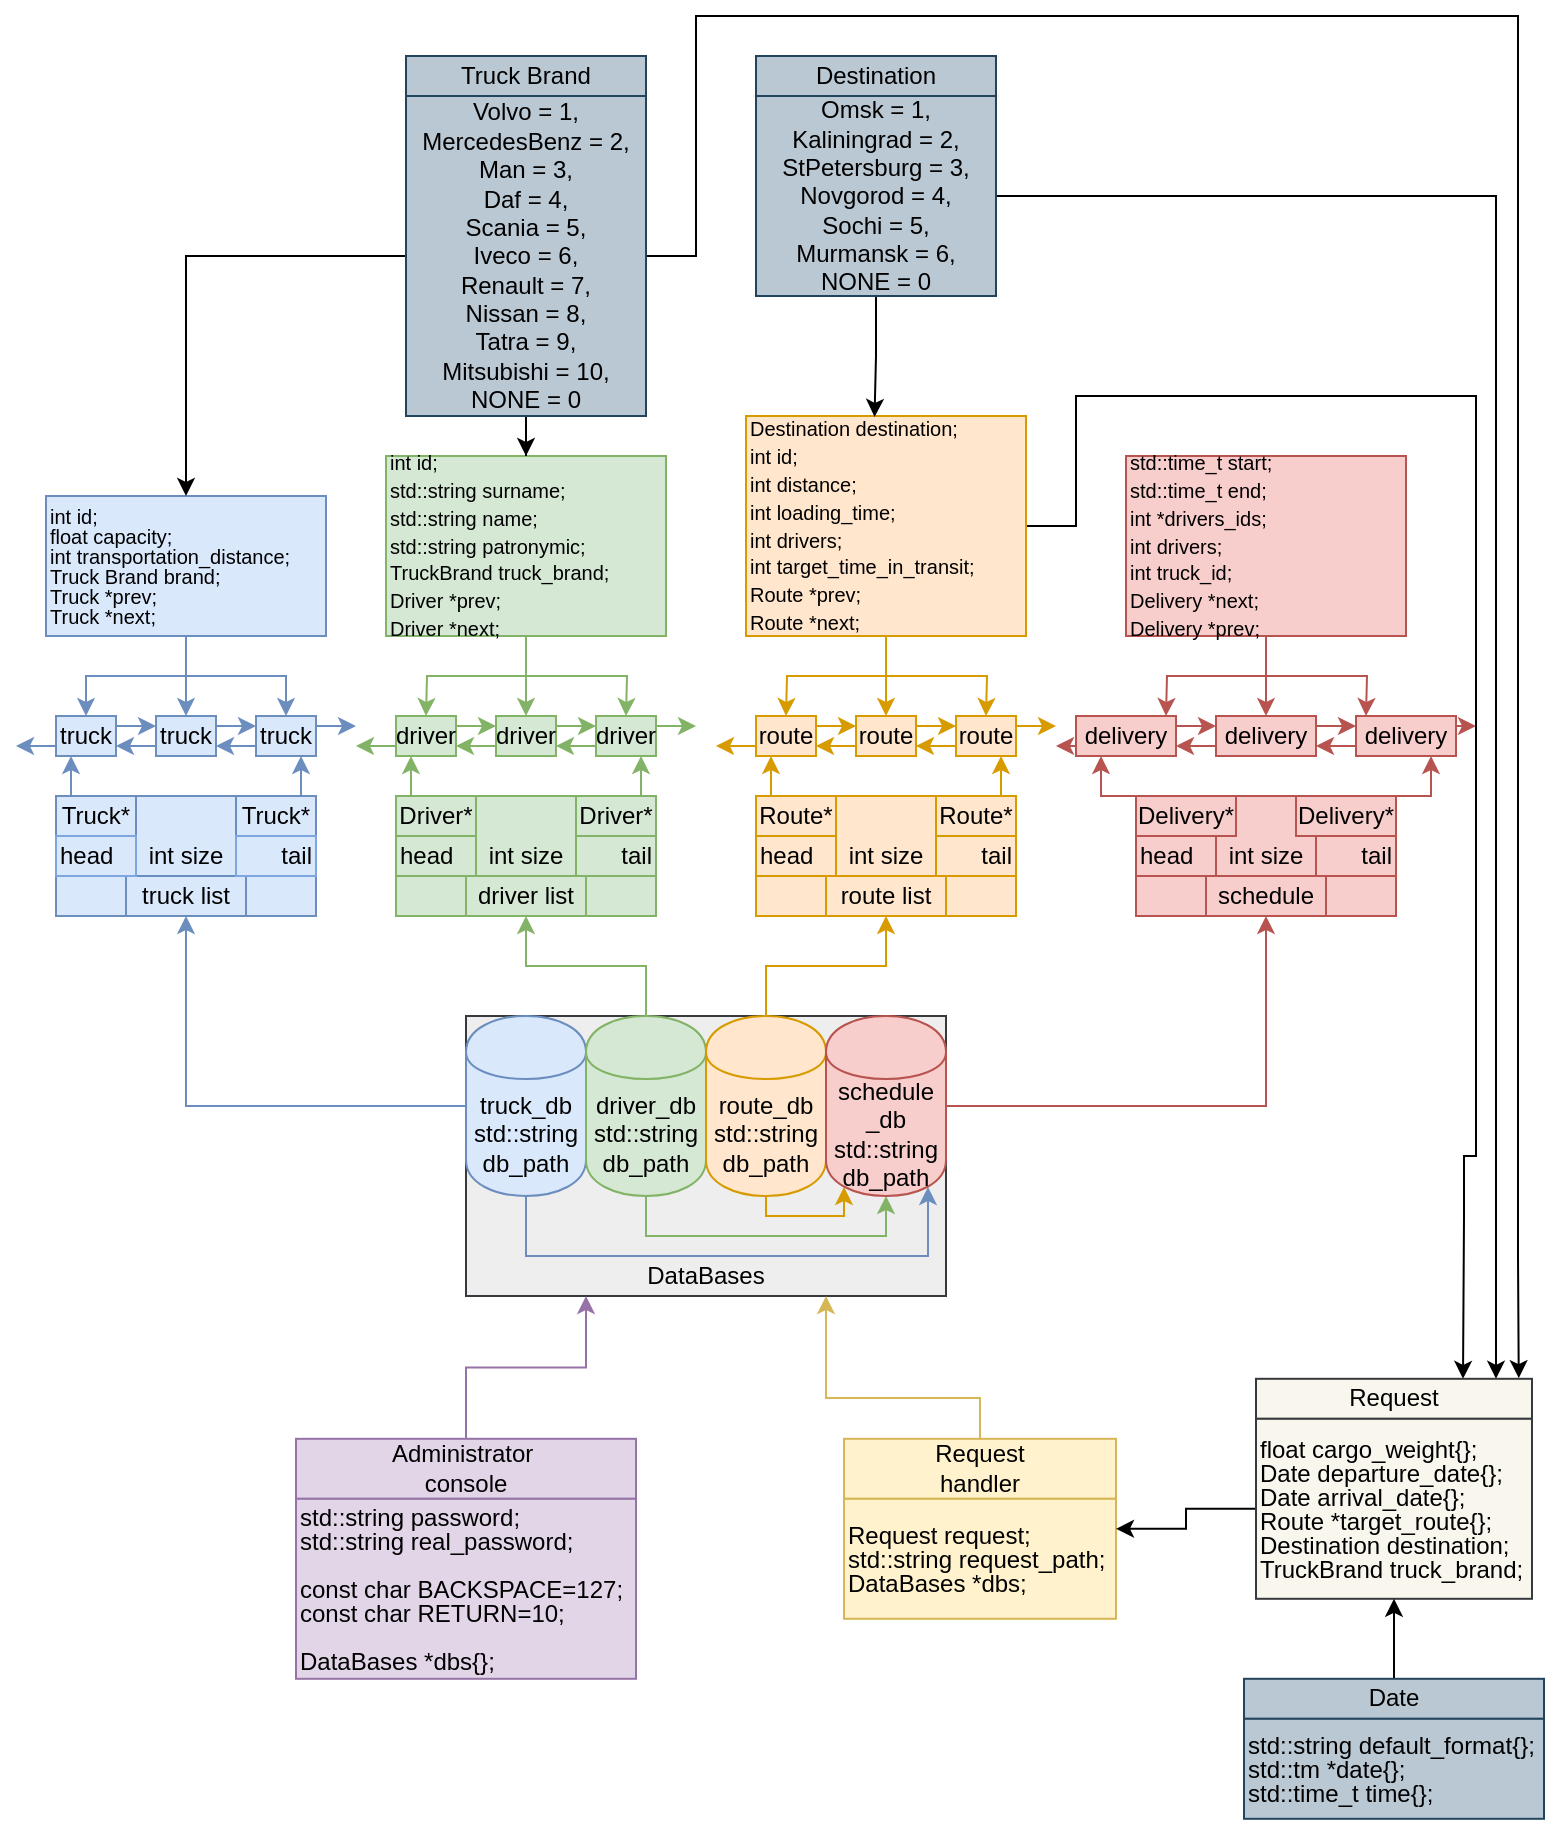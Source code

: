 <mxfile version="13.9.9" type="device" pages="5"><diagram id="n6mHohmxDM7o-OquMsYE" name="overall schema"><mxGraphModel dx="2044" dy="1875" grid="1" gridSize="10" guides="1" tooltips="1" connect="1" arrows="1" fold="1" page="1" pageScale="1" pageWidth="827" pageHeight="1169" math="0" shadow="0"><root><mxCell id="0"/><mxCell id="1" parent="0"/><mxCell id="5kp5psPWFMdRMqRrBMbs-1" value="" style="rounded=1;whiteSpace=wrap;html=1;arcSize=0;fillColor=#eeeeee;strokeColor=#36393d;" parent="1" vertex="1"><mxGeometry x="225" y="170" width="240" height="140" as="geometry"/></mxCell><mxCell id="5kp5psPWFMdRMqRrBMbs-132" style="edgeStyle=orthogonalEdgeStyle;rounded=0;orthogonalLoop=1;jettySize=auto;html=1;entryX=0.5;entryY=1;entryDx=0;entryDy=0;fillColor=#dae8fc;strokeColor=#6c8ebf;" parent="1" source="5kp5psPWFMdRMqRrBMbs-7" target="5kp5psPWFMdRMqRrBMbs-36" edge="1"><mxGeometry relative="1" as="geometry"/></mxCell><mxCell id="7vK3hJtFZyyZuwQLzVxB-1" style="edgeStyle=orthogonalEdgeStyle;rounded=0;orthogonalLoop=1;jettySize=auto;html=1;entryX=0.85;entryY=0.95;entryDx=0;entryDy=0;entryPerimeter=0;fillColor=#dae8fc;strokeColor=#6c8ebf;" edge="1" parent="1" source="5kp5psPWFMdRMqRrBMbs-7" target="5kp5psPWFMdRMqRrBMbs-10"><mxGeometry relative="1" as="geometry"><Array as="points"><mxPoint x="255" y="290"/><mxPoint x="456" y="290"/></Array></mxGeometry></mxCell><mxCell id="5kp5psPWFMdRMqRrBMbs-7" value="truck_db&lt;br&gt;std::string db_path" style="shape=cylinder;whiteSpace=wrap;html=1;boundedLbl=1;backgroundOutline=1;fillColor=#dae8fc;strokeColor=#6c8ebf;" parent="1" vertex="1"><mxGeometry x="225" y="170" width="60" height="90" as="geometry"/></mxCell><mxCell id="5kp5psPWFMdRMqRrBMbs-133" style="edgeStyle=orthogonalEdgeStyle;rounded=0;orthogonalLoop=1;jettySize=auto;html=1;entryX=0.5;entryY=1;entryDx=0;entryDy=0;fillColor=#d5e8d4;strokeColor=#82b366;" parent="1" source="5kp5psPWFMdRMqRrBMbs-8" target="5kp5psPWFMdRMqRrBMbs-80" edge="1"><mxGeometry relative="1" as="geometry"/></mxCell><mxCell id="7vK3hJtFZyyZuwQLzVxB-2" style="edgeStyle=orthogonalEdgeStyle;rounded=0;orthogonalLoop=1;jettySize=auto;html=1;entryX=0.5;entryY=1;entryDx=0;entryDy=0;fillColor=#d5e8d4;strokeColor=#82b366;" edge="1" parent="1" source="5kp5psPWFMdRMqRrBMbs-8" target="5kp5psPWFMdRMqRrBMbs-10"><mxGeometry relative="1" as="geometry"><Array as="points"><mxPoint x="315" y="280"/><mxPoint x="435" y="280"/></Array></mxGeometry></mxCell><mxCell id="5kp5psPWFMdRMqRrBMbs-8" value="driver_db&lt;br&gt;std::string db_path" style="shape=cylinder;whiteSpace=wrap;html=1;boundedLbl=1;backgroundOutline=1;fillColor=#d5e8d4;strokeColor=#82b366;" parent="1" vertex="1"><mxGeometry x="285" y="170" width="60" height="90" as="geometry"/></mxCell><mxCell id="5kp5psPWFMdRMqRrBMbs-134" style="edgeStyle=orthogonalEdgeStyle;rounded=0;orthogonalLoop=1;jettySize=auto;html=1;entryX=0.5;entryY=1;entryDx=0;entryDy=0;fillColor=#ffe6cc;strokeColor=#d79b00;" parent="1" source="5kp5psPWFMdRMqRrBMbs-9" target="5kp5psPWFMdRMqRrBMbs-100" edge="1"><mxGeometry relative="1" as="geometry"/></mxCell><mxCell id="7vK3hJtFZyyZuwQLzVxB-5" style="edgeStyle=orthogonalEdgeStyle;rounded=0;orthogonalLoop=1;jettySize=auto;html=1;entryX=0.15;entryY=0.95;entryDx=0;entryDy=0;entryPerimeter=0;fillColor=#ffe6cc;strokeColor=#d79b00;" edge="1" parent="1" source="5kp5psPWFMdRMqRrBMbs-9" target="5kp5psPWFMdRMqRrBMbs-10"><mxGeometry relative="1" as="geometry"><Array as="points"><mxPoint x="375" y="270"/><mxPoint x="414" y="270"/></Array></mxGeometry></mxCell><mxCell id="5kp5psPWFMdRMqRrBMbs-9" value="route_db&lt;br&gt;std::string db_path" style="shape=cylinder;whiteSpace=wrap;html=1;boundedLbl=1;backgroundOutline=1;fillColor=#ffe6cc;strokeColor=#d79b00;" parent="1" vertex="1"><mxGeometry x="345" y="170" width="60" height="90" as="geometry"/></mxCell><mxCell id="5kp5psPWFMdRMqRrBMbs-135" style="edgeStyle=orthogonalEdgeStyle;rounded=0;orthogonalLoop=1;jettySize=auto;html=1;entryX=0.5;entryY=1;entryDx=0;entryDy=0;fillColor=#f8cecc;strokeColor=#b85450;" parent="1" source="5kp5psPWFMdRMqRrBMbs-10" target="5kp5psPWFMdRMqRrBMbs-120" edge="1"><mxGeometry relative="1" as="geometry"/></mxCell><mxCell id="5kp5psPWFMdRMqRrBMbs-10" value="schedule&lt;br&gt;_db&lt;br&gt;std::string db_path" style="shape=cylinder;whiteSpace=wrap;html=1;boundedLbl=1;backgroundOutline=1;fillColor=#f8cecc;strokeColor=#b85450;" parent="1" vertex="1"><mxGeometry x="405" y="170" width="60" height="90" as="geometry"/></mxCell><mxCell id="5kp5psPWFMdRMqRrBMbs-11" value="DataBases" style="text;html=1;strokeColor=none;fillColor=none;align=center;verticalAlign=middle;whiteSpace=wrap;rounded=0;" parent="1" vertex="1"><mxGeometry x="310" y="290" width="70" height="20" as="geometry"/></mxCell><mxCell id="lHsm9hXF4yc0AMKcYrPm-3" style="edgeStyle=orthogonalEdgeStyle;rounded=0;sketch=0;orthogonalLoop=1;jettySize=auto;html=1;entryX=0.25;entryY=1;entryDx=0;entryDy=0;shadow=0;fillColor=#e1d5e7;strokeColor=#9673a6;" parent="1" source="5kp5psPWFMdRMqRrBMbs-12" target="5kp5psPWFMdRMqRrBMbs-1" edge="1"><mxGeometry relative="1" as="geometry"><mxPoint x="265.32" y="340.0" as="targetPoint"/></mxGeometry></mxCell><mxCell id="5kp5psPWFMdRMqRrBMbs-12" value="Administrator&amp;nbsp;&lt;br&gt;console" style="rounded=0;whiteSpace=wrap;html=1;fillColor=#e1d5e7;strokeColor=#9673a6;" parent="1" vertex="1"><mxGeometry x="140" y="381.4" width="170" height="30" as="geometry"/></mxCell><mxCell id="5kp5psPWFMdRMqRrBMbs-13" value="truck" style="rounded=0;whiteSpace=wrap;html=1;fillColor=#dae8fc;strokeColor=#6c8ebf;" parent="1" vertex="1"><mxGeometry x="20" y="20" width="30" height="20" as="geometry"/></mxCell><mxCell id="5kp5psPWFMdRMqRrBMbs-14" value="truck" style="rounded=0;whiteSpace=wrap;html=1;fillColor=#dae8fc;strokeColor=#6c8ebf;" parent="1" vertex="1"><mxGeometry x="70" y="20" width="30" height="20" as="geometry"/></mxCell><mxCell id="5kp5psPWFMdRMqRrBMbs-15" value="truck" style="rounded=0;whiteSpace=wrap;html=1;fillColor=#dae8fc;strokeColor=#6c8ebf;" parent="1" vertex="1"><mxGeometry x="120" y="20" width="30" height="20" as="geometry"/></mxCell><mxCell id="5kp5psPWFMdRMqRrBMbs-17" value="" style="endArrow=classic;html=1;exitX=1;exitY=0.25;exitDx=0;exitDy=0;entryX=0;entryY=0.25;entryDx=0;entryDy=0;fillColor=#dae8fc;strokeColor=#6c8ebf;" parent="1" source="5kp5psPWFMdRMqRrBMbs-13" target="5kp5psPWFMdRMqRrBMbs-14" edge="1"><mxGeometry width="50" height="50" relative="1" as="geometry"><mxPoint x="60" y="90" as="sourcePoint"/><mxPoint x="110" y="40" as="targetPoint"/></mxGeometry></mxCell><mxCell id="5kp5psPWFMdRMqRrBMbs-18" value="" style="endArrow=classic;html=1;exitX=1;exitY=0.25;exitDx=0;exitDy=0;entryX=0;entryY=0.25;entryDx=0;entryDy=0;fillColor=#dae8fc;strokeColor=#6c8ebf;" parent="1" source="5kp5psPWFMdRMqRrBMbs-14" target="5kp5psPWFMdRMqRrBMbs-15" edge="1"><mxGeometry width="50" height="50" relative="1" as="geometry"><mxPoint x="100" y="29.95" as="sourcePoint"/><mxPoint x="120" y="29.95" as="targetPoint"/></mxGeometry></mxCell><mxCell id="5kp5psPWFMdRMqRrBMbs-21" value="" style="endArrow=classic;html=1;exitX=0;exitY=0.75;exitDx=0;exitDy=0;entryX=1;entryY=0.75;entryDx=0;entryDy=0;fillColor=#dae8fc;strokeColor=#6c8ebf;" parent="1" source="5kp5psPWFMdRMqRrBMbs-15" target="5kp5psPWFMdRMqRrBMbs-14" edge="1"><mxGeometry width="50" height="50" relative="1" as="geometry"><mxPoint x="80" y="45" as="sourcePoint"/><mxPoint x="100" y="45" as="targetPoint"/></mxGeometry></mxCell><mxCell id="5kp5psPWFMdRMqRrBMbs-22" value="" style="endArrow=classic;html=1;exitX=0;exitY=0.75;exitDx=0;exitDy=0;entryX=1;entryY=0.75;entryDx=0;entryDy=0;fillColor=#dae8fc;strokeColor=#6c8ebf;" parent="1" source="5kp5psPWFMdRMqRrBMbs-14" target="5kp5psPWFMdRMqRrBMbs-13" edge="1"><mxGeometry width="50" height="50" relative="1" as="geometry"><mxPoint x="90" y="55" as="sourcePoint"/><mxPoint x="110" y="55" as="targetPoint"/></mxGeometry></mxCell><mxCell id="5kp5psPWFMdRMqRrBMbs-35" value="" style="rounded=0;whiteSpace=wrap;html=1;fillColor=#dae8fc;strokeColor=#6c8ebf;" parent="1" vertex="1"><mxGeometry x="20" y="60" width="130" height="60" as="geometry"/></mxCell><mxCell id="5kp5psPWFMdRMqRrBMbs-36" value="truck list" style="text;html=1;strokeColor=#6c8ebf;fillColor=#dae8fc;align=center;verticalAlign=middle;whiteSpace=wrap;rounded=0;" parent="1" vertex="1"><mxGeometry x="55" y="100" width="60" height="20" as="geometry"/></mxCell><mxCell id="5kp5psPWFMdRMqRrBMbs-42" style="edgeStyle=orthogonalEdgeStyle;rounded=0;orthogonalLoop=1;jettySize=auto;html=1;exitX=0.25;exitY=0;exitDx=0;exitDy=0;entryX=0.25;entryY=1;entryDx=0;entryDy=0;fillColor=#dae8fc;strokeColor=#6c8ebf;" parent="1" source="5kp5psPWFMdRMqRrBMbs-38" target="5kp5psPWFMdRMqRrBMbs-13" edge="1"><mxGeometry relative="1" as="geometry"/></mxCell><mxCell id="5kp5psPWFMdRMqRrBMbs-38" value="Truck*" style="rounded=0;whiteSpace=wrap;html=1;fillColor=#dae8fc;strokeColor=#6c8ebf;" parent="1" vertex="1"><mxGeometry x="20" y="60" width="40" height="20" as="geometry"/></mxCell><mxCell id="5kp5psPWFMdRMqRrBMbs-39" value="head" style="text;html=1;strokeColor=#7EA6E0;fillColor=none;align=left;verticalAlign=middle;whiteSpace=wrap;rounded=0;" parent="1" vertex="1"><mxGeometry x="20" y="80" width="40" height="20" as="geometry"/></mxCell><mxCell id="5kp5psPWFMdRMqRrBMbs-43" style="edgeStyle=orthogonalEdgeStyle;rounded=0;orthogonalLoop=1;jettySize=auto;html=1;exitX=0.75;exitY=0;exitDx=0;exitDy=0;entryX=0.75;entryY=1;entryDx=0;entryDy=0;fillColor=#dae8fc;strokeColor=#6c8ebf;" parent="1" source="5kp5psPWFMdRMqRrBMbs-40" target="5kp5psPWFMdRMqRrBMbs-15" edge="1"><mxGeometry relative="1" as="geometry"/></mxCell><mxCell id="5kp5psPWFMdRMqRrBMbs-40" value="Truck*" style="rounded=0;whiteSpace=wrap;html=1;fillColor=#dae8fc;strokeColor=#6c8ebf;" parent="1" vertex="1"><mxGeometry x="110" y="60" width="40" height="20" as="geometry"/></mxCell><mxCell id="5kp5psPWFMdRMqRrBMbs-41" value="tail" style="text;html=1;strokeColor=#7EA6E0;fillColor=none;align=right;verticalAlign=middle;whiteSpace=wrap;rounded=0;" parent="1" vertex="1"><mxGeometry x="110" y="80" width="40" height="20" as="geometry"/></mxCell><mxCell id="5kp5psPWFMdRMqRrBMbs-46" value="" style="endArrow=classic;html=1;exitX=0;exitY=0.75;exitDx=0;exitDy=0;fillColor=#dae8fc;strokeColor=#6c8ebf;" parent="1" source="5kp5psPWFMdRMqRrBMbs-13" edge="1"><mxGeometry width="50" height="50" relative="1" as="geometry"><mxPoint x="-10" y="20" as="sourcePoint"/><mxPoint y="35" as="targetPoint"/></mxGeometry></mxCell><mxCell id="5kp5psPWFMdRMqRrBMbs-47" value="" style="endArrow=classic;html=1;exitX=1;exitY=0.25;exitDx=0;exitDy=0;fillColor=#dae8fc;strokeColor=#6c8ebf;" parent="1" source="5kp5psPWFMdRMqRrBMbs-15" edge="1"><mxGeometry width="50" height="50" relative="1" as="geometry"><mxPoint x="180" y="29.9" as="sourcePoint"/><mxPoint x="170" y="25" as="targetPoint"/></mxGeometry></mxCell><mxCell id="5kp5psPWFMdRMqRrBMbs-136" style="edgeStyle=orthogonalEdgeStyle;rounded=0;orthogonalLoop=1;jettySize=auto;html=1;entryX=0.5;entryY=0;entryDx=0;entryDy=0;fillColor=#dae8fc;strokeColor=#6c8ebf;" parent="1" source="5kp5psPWFMdRMqRrBMbs-48" target="5kp5psPWFMdRMqRrBMbs-13" edge="1"><mxGeometry relative="1" as="geometry"/></mxCell><mxCell id="5kp5psPWFMdRMqRrBMbs-137" style="edgeStyle=orthogonalEdgeStyle;rounded=0;orthogonalLoop=1;jettySize=auto;html=1;entryX=0.5;entryY=0;entryDx=0;entryDy=0;fillColor=#dae8fc;strokeColor=#6c8ebf;" parent="1" source="5kp5psPWFMdRMqRrBMbs-48" target="5kp5psPWFMdRMqRrBMbs-14" edge="1"><mxGeometry relative="1" as="geometry"/></mxCell><mxCell id="5kp5psPWFMdRMqRrBMbs-138" style="edgeStyle=orthogonalEdgeStyle;rounded=0;orthogonalLoop=1;jettySize=auto;html=1;entryX=0.5;entryY=0;entryDx=0;entryDy=0;fillColor=#dae8fc;strokeColor=#6c8ebf;" parent="1" source="5kp5psPWFMdRMqRrBMbs-48" target="5kp5psPWFMdRMqRrBMbs-15" edge="1"><mxGeometry relative="1" as="geometry"/></mxCell><mxCell id="5kp5psPWFMdRMqRrBMbs-48" value="&lt;div style=&quot;line-height: 30% ; font-size: 10px&quot;&gt;&lt;p style=&quot;line-height: 100%&quot;&gt;&lt;span&gt;int id;&lt;br&gt;&lt;/span&gt;&lt;span&gt;float capacity;&amp;nbsp;&lt;br&gt;&lt;/span&gt;&lt;span&gt;int transportation_distance;&amp;nbsp;&lt;br&gt;&lt;/span&gt;&lt;span&gt;Truck Brand brand;&amp;nbsp;&lt;br&gt;&lt;/span&gt;&lt;span&gt;Truck *prev;&amp;nbsp;&lt;br&gt;&lt;/span&gt;&lt;span&gt;Truck *next;&lt;/span&gt;&lt;/p&gt;&lt;/div&gt;" style="rounded=0;whiteSpace=wrap;html=1;fillColor=#dae8fc;strokeColor=#6c8ebf;align=left;" parent="1" vertex="1"><mxGeometry x="15" y="-90" width="140" height="70" as="geometry"/></mxCell><mxCell id="5kp5psPWFMdRMqRrBMbs-72" value="driver" style="rounded=0;whiteSpace=wrap;html=1;fillColor=#d5e8d4;strokeColor=#82b366;" parent="1" vertex="1"><mxGeometry x="190" y="20" width="30" height="20" as="geometry"/></mxCell><mxCell id="5kp5psPWFMdRMqRrBMbs-73" value="driver" style="rounded=0;whiteSpace=wrap;html=1;fillColor=#d5e8d4;strokeColor=#82b366;" parent="1" vertex="1"><mxGeometry x="240" y="20" width="30" height="20" as="geometry"/></mxCell><mxCell id="5kp5psPWFMdRMqRrBMbs-74" value="driver" style="rounded=0;whiteSpace=wrap;html=1;fillColor=#d5e8d4;strokeColor=#82b366;" parent="1" vertex="1"><mxGeometry x="290" y="20" width="30" height="20" as="geometry"/></mxCell><mxCell id="5kp5psPWFMdRMqRrBMbs-75" value="" style="endArrow=classic;html=1;exitX=1;exitY=0.25;exitDx=0;exitDy=0;entryX=0;entryY=0.25;entryDx=0;entryDy=0;fillColor=#d5e8d4;strokeColor=#82b366;" parent="1" source="5kp5psPWFMdRMqRrBMbs-72" target="5kp5psPWFMdRMqRrBMbs-73" edge="1"><mxGeometry width="50" height="50" relative="1" as="geometry"><mxPoint x="230" y="90" as="sourcePoint"/><mxPoint x="280" y="40" as="targetPoint"/></mxGeometry></mxCell><mxCell id="5kp5psPWFMdRMqRrBMbs-76" value="" style="endArrow=classic;html=1;exitX=1;exitY=0.25;exitDx=0;exitDy=0;entryX=0;entryY=0.25;entryDx=0;entryDy=0;fillColor=#d5e8d4;strokeColor=#82b366;" parent="1" source="5kp5psPWFMdRMqRrBMbs-73" target="5kp5psPWFMdRMqRrBMbs-74" edge="1"><mxGeometry width="50" height="50" relative="1" as="geometry"><mxPoint x="270" y="29.95" as="sourcePoint"/><mxPoint x="290" y="29.95" as="targetPoint"/></mxGeometry></mxCell><mxCell id="5kp5psPWFMdRMqRrBMbs-77" value="" style="endArrow=classic;html=1;exitX=0;exitY=0.75;exitDx=0;exitDy=0;entryX=1;entryY=0.75;entryDx=0;entryDy=0;fillColor=#d5e8d4;strokeColor=#82b366;" parent="1" source="5kp5psPWFMdRMqRrBMbs-74" target="5kp5psPWFMdRMqRrBMbs-73" edge="1"><mxGeometry width="50" height="50" relative="1" as="geometry"><mxPoint x="250" y="45" as="sourcePoint"/><mxPoint x="270" y="45" as="targetPoint"/></mxGeometry></mxCell><mxCell id="5kp5psPWFMdRMqRrBMbs-78" value="" style="endArrow=classic;html=1;exitX=0;exitY=0.75;exitDx=0;exitDy=0;entryX=1;entryY=0.75;entryDx=0;entryDy=0;fillColor=#d5e8d4;strokeColor=#82b366;" parent="1" source="5kp5psPWFMdRMqRrBMbs-73" target="5kp5psPWFMdRMqRrBMbs-72" edge="1"><mxGeometry width="50" height="50" relative="1" as="geometry"><mxPoint x="260" y="55" as="sourcePoint"/><mxPoint x="280" y="55" as="targetPoint"/></mxGeometry></mxCell><mxCell id="5kp5psPWFMdRMqRrBMbs-79" value="" style="rounded=0;whiteSpace=wrap;html=1;fillColor=#d5e8d4;strokeColor=#82b366;" parent="1" vertex="1"><mxGeometry x="190" y="60" width="130" height="60" as="geometry"/></mxCell><mxCell id="5kp5psPWFMdRMqRrBMbs-80" value="driver list" style="text;html=1;strokeColor=#82b366;fillColor=#d5e8d4;align=center;verticalAlign=middle;whiteSpace=wrap;rounded=0;" parent="1" vertex="1"><mxGeometry x="225" y="100" width="60" height="20" as="geometry"/></mxCell><mxCell id="5kp5psPWFMdRMqRrBMbs-81" style="edgeStyle=orthogonalEdgeStyle;rounded=0;orthogonalLoop=1;jettySize=auto;html=1;exitX=0.25;exitY=0;exitDx=0;exitDy=0;entryX=0.25;entryY=1;entryDx=0;entryDy=0;fillColor=#d5e8d4;strokeColor=#82b366;" parent="1" source="5kp5psPWFMdRMqRrBMbs-82" target="5kp5psPWFMdRMqRrBMbs-72" edge="1"><mxGeometry relative="1" as="geometry"/></mxCell><mxCell id="5kp5psPWFMdRMqRrBMbs-82" value="Driver*" style="rounded=0;whiteSpace=wrap;html=1;fillColor=#d5e8d4;strokeColor=#82b366;" parent="1" vertex="1"><mxGeometry x="190" y="60" width="40" height="20" as="geometry"/></mxCell><mxCell id="5kp5psPWFMdRMqRrBMbs-83" value="head" style="text;html=1;strokeColor=#82b366;fillColor=#d5e8d4;align=left;verticalAlign=middle;whiteSpace=wrap;rounded=0;" parent="1" vertex="1"><mxGeometry x="190" y="80" width="40" height="20" as="geometry"/></mxCell><mxCell id="5kp5psPWFMdRMqRrBMbs-84" style="edgeStyle=orthogonalEdgeStyle;rounded=0;orthogonalLoop=1;jettySize=auto;html=1;exitX=0.75;exitY=0;exitDx=0;exitDy=0;entryX=0.75;entryY=1;entryDx=0;entryDy=0;fillColor=#d5e8d4;strokeColor=#82b366;" parent="1" source="5kp5psPWFMdRMqRrBMbs-85" target="5kp5psPWFMdRMqRrBMbs-74" edge="1"><mxGeometry relative="1" as="geometry"/></mxCell><mxCell id="5kp5psPWFMdRMqRrBMbs-85" value="Driver*" style="rounded=0;whiteSpace=wrap;html=1;fillColor=#d5e8d4;strokeColor=#82b366;" parent="1" vertex="1"><mxGeometry x="280" y="60" width="40" height="20" as="geometry"/></mxCell><mxCell id="5kp5psPWFMdRMqRrBMbs-86" value="tail" style="text;html=1;strokeColor=#82b366;fillColor=#d5e8d4;align=right;verticalAlign=middle;whiteSpace=wrap;rounded=0;" parent="1" vertex="1"><mxGeometry x="280" y="80" width="40" height="20" as="geometry"/></mxCell><mxCell id="5kp5psPWFMdRMqRrBMbs-87" value="" style="endArrow=classic;html=1;exitX=0;exitY=0.75;exitDx=0;exitDy=0;fillColor=#d5e8d4;strokeColor=#82b366;" parent="1" source="5kp5psPWFMdRMqRrBMbs-72" edge="1"><mxGeometry width="50" height="50" relative="1" as="geometry"><mxPoint x="160" y="20" as="sourcePoint"/><mxPoint x="170" y="35" as="targetPoint"/></mxGeometry></mxCell><mxCell id="5kp5psPWFMdRMqRrBMbs-88" value="" style="endArrow=classic;html=1;exitX=1;exitY=0.25;exitDx=0;exitDy=0;fillColor=#d5e8d4;strokeColor=#82b366;" parent="1" source="5kp5psPWFMdRMqRrBMbs-74" edge="1"><mxGeometry width="50" height="50" relative="1" as="geometry"><mxPoint x="350" y="29.9" as="sourcePoint"/><mxPoint x="340" y="25" as="targetPoint"/></mxGeometry></mxCell><mxCell id="5kp5psPWFMdRMqRrBMbs-92" value="route" style="rounded=0;whiteSpace=wrap;html=1;fillColor=#ffe6cc;strokeColor=#d79b00;" parent="1" vertex="1"><mxGeometry x="370" y="20" width="30" height="20" as="geometry"/></mxCell><mxCell id="5kp5psPWFMdRMqRrBMbs-93" value="route" style="rounded=0;whiteSpace=wrap;html=1;fillColor=#ffe6cc;strokeColor=#d79b00;" parent="1" vertex="1"><mxGeometry x="420" y="20" width="30" height="20" as="geometry"/></mxCell><mxCell id="5kp5psPWFMdRMqRrBMbs-94" value="route" style="rounded=0;whiteSpace=wrap;html=1;fillColor=#ffe6cc;strokeColor=#d79b00;" parent="1" vertex="1"><mxGeometry x="470" y="20" width="30" height="20" as="geometry"/></mxCell><mxCell id="5kp5psPWFMdRMqRrBMbs-95" value="" style="endArrow=classic;html=1;exitX=1;exitY=0.25;exitDx=0;exitDy=0;entryX=0;entryY=0.25;entryDx=0;entryDy=0;fillColor=#ffe6cc;strokeColor=#d79b00;" parent="1" source="5kp5psPWFMdRMqRrBMbs-92" target="5kp5psPWFMdRMqRrBMbs-93" edge="1"><mxGeometry width="50" height="50" relative="1" as="geometry"><mxPoint x="410" y="90" as="sourcePoint"/><mxPoint x="460" y="40" as="targetPoint"/></mxGeometry></mxCell><mxCell id="5kp5psPWFMdRMqRrBMbs-96" value="" style="endArrow=classic;html=1;exitX=1;exitY=0.25;exitDx=0;exitDy=0;entryX=0;entryY=0.25;entryDx=0;entryDy=0;fillColor=#ffe6cc;strokeColor=#d79b00;" parent="1" source="5kp5psPWFMdRMqRrBMbs-93" target="5kp5psPWFMdRMqRrBMbs-94" edge="1"><mxGeometry width="50" height="50" relative="1" as="geometry"><mxPoint x="450" y="29.95" as="sourcePoint"/><mxPoint x="470" y="29.95" as="targetPoint"/></mxGeometry></mxCell><mxCell id="5kp5psPWFMdRMqRrBMbs-97" value="" style="endArrow=classic;html=1;exitX=0;exitY=0.75;exitDx=0;exitDy=0;entryX=1;entryY=0.75;entryDx=0;entryDy=0;fillColor=#ffe6cc;strokeColor=#d79b00;" parent="1" source="5kp5psPWFMdRMqRrBMbs-94" target="5kp5psPWFMdRMqRrBMbs-93" edge="1"><mxGeometry width="50" height="50" relative="1" as="geometry"><mxPoint x="430" y="45" as="sourcePoint"/><mxPoint x="450" y="45" as="targetPoint"/></mxGeometry></mxCell><mxCell id="5kp5psPWFMdRMqRrBMbs-98" value="" style="endArrow=classic;html=1;exitX=0;exitY=0.75;exitDx=0;exitDy=0;entryX=1;entryY=0.75;entryDx=0;entryDy=0;fillColor=#ffe6cc;strokeColor=#d79b00;" parent="1" source="5kp5psPWFMdRMqRrBMbs-93" target="5kp5psPWFMdRMqRrBMbs-92" edge="1"><mxGeometry width="50" height="50" relative="1" as="geometry"><mxPoint x="440" y="55" as="sourcePoint"/><mxPoint x="460" y="55" as="targetPoint"/></mxGeometry></mxCell><mxCell id="5kp5psPWFMdRMqRrBMbs-99" value="" style="rounded=0;whiteSpace=wrap;html=1;fillColor=#ffe6cc;strokeColor=#d79b00;" parent="1" vertex="1"><mxGeometry x="370" y="60" width="130" height="60" as="geometry"/></mxCell><mxCell id="5kp5psPWFMdRMqRrBMbs-100" value="route list" style="text;html=1;strokeColor=#d79b00;fillColor=#ffe6cc;align=center;verticalAlign=middle;whiteSpace=wrap;rounded=0;" parent="1" vertex="1"><mxGeometry x="405" y="100" width="60" height="20" as="geometry"/></mxCell><mxCell id="5kp5psPWFMdRMqRrBMbs-101" style="edgeStyle=orthogonalEdgeStyle;rounded=0;orthogonalLoop=1;jettySize=auto;html=1;exitX=0.25;exitY=0;exitDx=0;exitDy=0;entryX=0.25;entryY=1;entryDx=0;entryDy=0;fillColor=#ffe6cc;strokeColor=#d79b00;" parent="1" source="5kp5psPWFMdRMqRrBMbs-102" target="5kp5psPWFMdRMqRrBMbs-92" edge="1"><mxGeometry relative="1" as="geometry"/></mxCell><mxCell id="5kp5psPWFMdRMqRrBMbs-102" value="Route*" style="rounded=0;whiteSpace=wrap;html=1;fillColor=#ffe6cc;strokeColor=#d79b00;" parent="1" vertex="1"><mxGeometry x="370" y="60" width="40" height="20" as="geometry"/></mxCell><mxCell id="5kp5psPWFMdRMqRrBMbs-103" value="head" style="text;html=1;strokeColor=#d79b00;fillColor=#ffe6cc;align=left;verticalAlign=middle;whiteSpace=wrap;rounded=0;" parent="1" vertex="1"><mxGeometry x="370" y="80" width="40" height="20" as="geometry"/></mxCell><mxCell id="5kp5psPWFMdRMqRrBMbs-104" style="edgeStyle=orthogonalEdgeStyle;rounded=0;orthogonalLoop=1;jettySize=auto;html=1;exitX=0.75;exitY=0;exitDx=0;exitDy=0;entryX=0.75;entryY=1;entryDx=0;entryDy=0;fillColor=#ffe6cc;strokeColor=#d79b00;" parent="1" source="5kp5psPWFMdRMqRrBMbs-105" target="5kp5psPWFMdRMqRrBMbs-94" edge="1"><mxGeometry relative="1" as="geometry"/></mxCell><mxCell id="5kp5psPWFMdRMqRrBMbs-105" value="Route*" style="rounded=0;whiteSpace=wrap;html=1;fillColor=#ffe6cc;strokeColor=#d79b00;" parent="1" vertex="1"><mxGeometry x="460" y="60" width="40" height="20" as="geometry"/></mxCell><mxCell id="5kp5psPWFMdRMqRrBMbs-106" value="tail" style="text;html=1;strokeColor=#d79b00;fillColor=#ffe6cc;align=right;verticalAlign=middle;whiteSpace=wrap;rounded=0;" parent="1" vertex="1"><mxGeometry x="460" y="80" width="40" height="20" as="geometry"/></mxCell><mxCell id="5kp5psPWFMdRMqRrBMbs-107" value="" style="endArrow=classic;html=1;exitX=0;exitY=0.75;exitDx=0;exitDy=0;fillColor=#ffe6cc;strokeColor=#d79b00;" parent="1" source="5kp5psPWFMdRMqRrBMbs-92" edge="1"><mxGeometry width="50" height="50" relative="1" as="geometry"><mxPoint x="340" y="20" as="sourcePoint"/><mxPoint x="350" y="35" as="targetPoint"/></mxGeometry></mxCell><mxCell id="5kp5psPWFMdRMqRrBMbs-108" value="" style="endArrow=classic;html=1;exitX=1;exitY=0.25;exitDx=0;exitDy=0;fillColor=#ffe6cc;strokeColor=#d79b00;" parent="1" source="5kp5psPWFMdRMqRrBMbs-94" edge="1"><mxGeometry width="50" height="50" relative="1" as="geometry"><mxPoint x="530" y="29.9" as="sourcePoint"/><mxPoint x="520" y="25" as="targetPoint"/></mxGeometry></mxCell><mxCell id="5kp5psPWFMdRMqRrBMbs-112" value="delivery" style="rounded=0;whiteSpace=wrap;html=1;fillColor=#f8cecc;strokeColor=#b85450;" parent="1" vertex="1"><mxGeometry x="530" y="20" width="50" height="20" as="geometry"/></mxCell><mxCell id="5kp5psPWFMdRMqRrBMbs-113" value="delivery" style="rounded=0;whiteSpace=wrap;html=1;fillColor=#f8cecc;strokeColor=#b85450;" parent="1" vertex="1"><mxGeometry x="600" y="20" width="50" height="20" as="geometry"/></mxCell><mxCell id="5kp5psPWFMdRMqRrBMbs-114" value="delivery" style="rounded=0;whiteSpace=wrap;html=1;fillColor=#f8cecc;strokeColor=#b85450;" parent="1" vertex="1"><mxGeometry x="670" y="20" width="50" height="20" as="geometry"/></mxCell><mxCell id="5kp5psPWFMdRMqRrBMbs-115" value="" style="endArrow=classic;html=1;exitX=1;exitY=0.25;exitDx=0;exitDy=0;entryX=0;entryY=0.25;entryDx=0;entryDy=0;fillColor=#f8cecc;strokeColor=#b85450;" parent="1" source="5kp5psPWFMdRMqRrBMbs-112" target="5kp5psPWFMdRMqRrBMbs-113" edge="1"><mxGeometry width="50" height="50" relative="1" as="geometry"><mxPoint x="600" y="90" as="sourcePoint"/><mxPoint x="650" y="40" as="targetPoint"/></mxGeometry></mxCell><mxCell id="5kp5psPWFMdRMqRrBMbs-116" value="" style="endArrow=classic;html=1;exitX=1;exitY=0.25;exitDx=0;exitDy=0;entryX=0;entryY=0.25;entryDx=0;entryDy=0;fillColor=#f8cecc;strokeColor=#b85450;" parent="1" source="5kp5psPWFMdRMqRrBMbs-113" target="5kp5psPWFMdRMqRrBMbs-114" edge="1"><mxGeometry width="50" height="50" relative="1" as="geometry"><mxPoint x="640" y="29.95" as="sourcePoint"/><mxPoint x="660" y="29.95" as="targetPoint"/></mxGeometry></mxCell><mxCell id="5kp5psPWFMdRMqRrBMbs-117" value="" style="endArrow=classic;html=1;exitX=0;exitY=0.75;exitDx=0;exitDy=0;entryX=1;entryY=0.75;entryDx=0;entryDy=0;fillColor=#f8cecc;strokeColor=#b85450;" parent="1" source="5kp5psPWFMdRMqRrBMbs-114" target="5kp5psPWFMdRMqRrBMbs-113" edge="1"><mxGeometry width="50" height="50" relative="1" as="geometry"><mxPoint x="620" y="45" as="sourcePoint"/><mxPoint x="640" y="45" as="targetPoint"/></mxGeometry></mxCell><mxCell id="5kp5psPWFMdRMqRrBMbs-118" value="" style="endArrow=classic;html=1;exitX=0;exitY=0.75;exitDx=0;exitDy=0;entryX=1;entryY=0.75;entryDx=0;entryDy=0;fillColor=#f8cecc;strokeColor=#b85450;" parent="1" source="5kp5psPWFMdRMqRrBMbs-113" target="5kp5psPWFMdRMqRrBMbs-112" edge="1"><mxGeometry width="50" height="50" relative="1" as="geometry"><mxPoint x="630" y="55" as="sourcePoint"/><mxPoint x="650" y="55" as="targetPoint"/></mxGeometry></mxCell><mxCell id="5kp5psPWFMdRMqRrBMbs-119" value="" style="rounded=0;whiteSpace=wrap;html=1;fillColor=#f8cecc;strokeColor=#b85450;" parent="1" vertex="1"><mxGeometry x="560" y="60" width="130" height="60" as="geometry"/></mxCell><mxCell id="5kp5psPWFMdRMqRrBMbs-120" value="schedule" style="text;html=1;strokeColor=#b85450;fillColor=#f8cecc;align=center;verticalAlign=middle;whiteSpace=wrap;rounded=0;" parent="1" vertex="1"><mxGeometry x="595" y="100" width="60" height="20" as="geometry"/></mxCell><mxCell id="5kp5psPWFMdRMqRrBMbs-121" style="edgeStyle=orthogonalEdgeStyle;rounded=0;orthogonalLoop=1;jettySize=auto;html=1;exitX=0.25;exitY=0;exitDx=0;exitDy=0;entryX=0.25;entryY=1;entryDx=0;entryDy=0;fillColor=#f8cecc;strokeColor=#b85450;" parent="1" source="5kp5psPWFMdRMqRrBMbs-122" target="5kp5psPWFMdRMqRrBMbs-112" edge="1"><mxGeometry relative="1" as="geometry"/></mxCell><mxCell id="5kp5psPWFMdRMqRrBMbs-122" value="Delivery*" style="rounded=0;whiteSpace=wrap;html=1;fillColor=#f8cecc;strokeColor=#b85450;" parent="1" vertex="1"><mxGeometry x="560" y="60" width="50" height="20" as="geometry"/></mxCell><mxCell id="5kp5psPWFMdRMqRrBMbs-123" value="head" style="text;html=1;strokeColor=#b85450;fillColor=#f8cecc;align=left;verticalAlign=middle;whiteSpace=wrap;rounded=0;" parent="1" vertex="1"><mxGeometry x="560" y="80" width="40" height="20" as="geometry"/></mxCell><mxCell id="5kp5psPWFMdRMqRrBMbs-124" style="edgeStyle=orthogonalEdgeStyle;rounded=0;orthogonalLoop=1;jettySize=auto;html=1;exitX=0.75;exitY=0;exitDx=0;exitDy=0;entryX=0.75;entryY=1;entryDx=0;entryDy=0;fillColor=#f8cecc;strokeColor=#b85450;" parent="1" source="5kp5psPWFMdRMqRrBMbs-125" target="5kp5psPWFMdRMqRrBMbs-114" edge="1"><mxGeometry relative="1" as="geometry"/></mxCell><mxCell id="5kp5psPWFMdRMqRrBMbs-125" value="Delivery*" style="rounded=0;whiteSpace=wrap;html=1;fillColor=#f8cecc;strokeColor=#b85450;" parent="1" vertex="1"><mxGeometry x="640" y="60" width="50" height="20" as="geometry"/></mxCell><mxCell id="5kp5psPWFMdRMqRrBMbs-126" value="tail" style="text;html=1;strokeColor=#b85450;fillColor=#f8cecc;align=right;verticalAlign=middle;whiteSpace=wrap;rounded=0;" parent="1" vertex="1"><mxGeometry x="650" y="80" width="40" height="20" as="geometry"/></mxCell><mxCell id="5kp5psPWFMdRMqRrBMbs-127" value="" style="endArrow=classic;html=1;exitX=0;exitY=0.75;exitDx=0;exitDy=0;fillColor=#f8cecc;strokeColor=#b85450;" parent="1" source="5kp5psPWFMdRMqRrBMbs-112" edge="1"><mxGeometry width="50" height="50" relative="1" as="geometry"><mxPoint x="530" y="20" as="sourcePoint"/><mxPoint x="520" y="35" as="targetPoint"/></mxGeometry></mxCell><mxCell id="5kp5psPWFMdRMqRrBMbs-128" value="" style="endArrow=classic;html=1;exitX=1;exitY=0.25;exitDx=0;exitDy=0;fillColor=#f8cecc;strokeColor=#b85450;" parent="1" source="5kp5psPWFMdRMqRrBMbs-114" edge="1"><mxGeometry width="50" height="50" relative="1" as="geometry"><mxPoint x="720" y="29.9" as="sourcePoint"/><mxPoint x="730" y="25" as="targetPoint"/></mxGeometry></mxCell><mxCell id="5kp5psPWFMdRMqRrBMbs-139" style="edgeStyle=orthogonalEdgeStyle;rounded=0;orthogonalLoop=1;jettySize=auto;html=1;entryX=0.5;entryY=0;entryDx=0;entryDy=0;fillColor=#d5e8d4;strokeColor=#82b366;" parent="1" source="5kp5psPWFMdRMqRrBMbs-142" edge="1"><mxGeometry relative="1" as="geometry"><mxPoint x="205" y="20" as="targetPoint"/></mxGeometry></mxCell><mxCell id="5kp5psPWFMdRMqRrBMbs-140" style="edgeStyle=orthogonalEdgeStyle;rounded=0;orthogonalLoop=1;jettySize=auto;html=1;entryX=0.5;entryY=0;entryDx=0;entryDy=0;fillColor=#d5e8d4;strokeColor=#82b366;" parent="1" source="5kp5psPWFMdRMqRrBMbs-142" edge="1"><mxGeometry relative="1" as="geometry"><mxPoint x="255" y="20" as="targetPoint"/></mxGeometry></mxCell><mxCell id="5kp5psPWFMdRMqRrBMbs-141" style="edgeStyle=orthogonalEdgeStyle;rounded=0;orthogonalLoop=1;jettySize=auto;html=1;entryX=0.5;entryY=0;entryDx=0;entryDy=0;fillColor=#d5e8d4;strokeColor=#82b366;" parent="1" source="5kp5psPWFMdRMqRrBMbs-142" edge="1"><mxGeometry relative="1" as="geometry"><mxPoint x="305" y="20" as="targetPoint"/></mxGeometry></mxCell><mxCell id="5kp5psPWFMdRMqRrBMbs-142" value="&lt;div style=&quot;line-height: 30%&quot;&gt;&lt;p style=&quot;line-height: 108%&quot;&gt;&lt;span style=&quot;font-size: 10px&quot;&gt;int id;&lt;br&gt;&lt;/span&gt;&lt;span style=&quot;font-size: 10px&quot;&gt;std::string surname;&lt;br&gt;&lt;/span&gt;&lt;span style=&quot;font-size: 10px&quot;&gt;std::string name;&lt;br&gt;&lt;/span&gt;&lt;span style=&quot;font-size: 10px&quot;&gt;std::string patronymic;&lt;br&gt;&lt;/span&gt;&lt;span style=&quot;font-size: 10px&quot;&gt;TruckBrand truck_brand;&lt;br&gt;&lt;/span&gt;&lt;span style=&quot;font-size: 10px&quot;&gt;Driver *prev;&lt;br&gt;&lt;/span&gt;&lt;span style=&quot;font-size: 10px&quot;&gt;Driver *next;&lt;/span&gt;&lt;/p&gt;&lt;/div&gt;" style="rounded=0;whiteSpace=wrap;html=1;fillColor=#d5e8d4;strokeColor=#82b366;align=left;" parent="1" vertex="1"><mxGeometry x="185" y="-110" width="140" height="90" as="geometry"/></mxCell><mxCell id="5kp5psPWFMdRMqRrBMbs-143" style="edgeStyle=orthogonalEdgeStyle;rounded=0;orthogonalLoop=1;jettySize=auto;html=1;entryX=0.5;entryY=0;entryDx=0;entryDy=0;fillColor=#ffe6cc;strokeColor=#d79b00;" parent="1" source="5kp5psPWFMdRMqRrBMbs-146" edge="1"><mxGeometry relative="1" as="geometry"><mxPoint x="385" y="20" as="targetPoint"/></mxGeometry></mxCell><mxCell id="5kp5psPWFMdRMqRrBMbs-144" style="edgeStyle=orthogonalEdgeStyle;rounded=0;orthogonalLoop=1;jettySize=auto;html=1;entryX=0.5;entryY=0;entryDx=0;entryDy=0;fillColor=#ffe6cc;strokeColor=#d79b00;" parent="1" source="5kp5psPWFMdRMqRrBMbs-146" edge="1"><mxGeometry relative="1" as="geometry"><mxPoint x="435" y="20" as="targetPoint"/></mxGeometry></mxCell><mxCell id="5kp5psPWFMdRMqRrBMbs-145" style="edgeStyle=orthogonalEdgeStyle;rounded=0;orthogonalLoop=1;jettySize=auto;html=1;entryX=0.5;entryY=0;entryDx=0;entryDy=0;fillColor=#ffe6cc;strokeColor=#d79b00;" parent="1" source="5kp5psPWFMdRMqRrBMbs-146" edge="1"><mxGeometry relative="1" as="geometry"><mxPoint x="485" y="20" as="targetPoint"/></mxGeometry></mxCell><mxCell id="lHsm9hXF4yc0AMKcYrPm-14" style="edgeStyle=orthogonalEdgeStyle;rounded=0;sketch=0;orthogonalLoop=1;jettySize=auto;html=1;shadow=0;entryX=0.75;entryY=0;entryDx=0;entryDy=0;" parent="1" source="5kp5psPWFMdRMqRrBMbs-146" target="lHsm9hXF4yc0AMKcYrPm-5" edge="1"><mxGeometry relative="1" as="geometry"><mxPoint x="530" y="-140" as="targetPoint"/><Array as="points"><mxPoint x="530" y="-75"/><mxPoint x="530" y="-140"/><mxPoint x="730" y="-140"/><mxPoint x="730" y="240"/><mxPoint x="724" y="240"/><mxPoint x="724" y="270"/></Array></mxGeometry></mxCell><mxCell id="5kp5psPWFMdRMqRrBMbs-146" value="&lt;div style=&quot;line-height: 30%&quot;&gt;&lt;p style=&quot;line-height: 108%&quot;&gt;&lt;span style=&quot;font-size: 10px&quot;&gt;Destination destination;&lt;br&gt;&lt;/span&gt;&lt;span style=&quot;font-size: 10px&quot;&gt;int id;&lt;br&gt;&lt;/span&gt;&lt;span style=&quot;font-size: 10px&quot;&gt;int distance;&lt;br&gt;&lt;/span&gt;&lt;span style=&quot;font-size: 10px&quot;&gt;int loading_time;&lt;br&gt;&lt;/span&gt;&lt;span style=&quot;font-size: 10px&quot;&gt;int drivers;&lt;br&gt;&lt;/span&gt;&lt;span style=&quot;font-size: 10px&quot;&gt;int target_time_in_transit;&lt;br&gt;&lt;/span&gt;&lt;span style=&quot;font-size: 10px&quot;&gt;Route *prev;&lt;br&gt;&lt;/span&gt;&lt;span style=&quot;font-size: 10px&quot;&gt;Route *next;&lt;/span&gt;&lt;/p&gt;&lt;/div&gt;" style="rounded=0;whiteSpace=wrap;html=1;fillColor=#ffe6cc;strokeColor=#d79b00;align=left;" parent="1" vertex="1"><mxGeometry x="365" y="-130" width="140" height="110" as="geometry"/></mxCell><mxCell id="5kp5psPWFMdRMqRrBMbs-147" style="edgeStyle=orthogonalEdgeStyle;rounded=0;orthogonalLoop=1;jettySize=auto;html=1;entryX=0.5;entryY=0;entryDx=0;entryDy=0;fillColor=#f8cecc;strokeColor=#b85450;" parent="1" source="5kp5psPWFMdRMqRrBMbs-150" edge="1"><mxGeometry relative="1" as="geometry"><mxPoint x="575" y="20" as="targetPoint"/></mxGeometry></mxCell><mxCell id="5kp5psPWFMdRMqRrBMbs-148" style="edgeStyle=orthogonalEdgeStyle;rounded=0;orthogonalLoop=1;jettySize=auto;html=1;entryX=0.5;entryY=0;entryDx=0;entryDy=0;fillColor=#f8cecc;strokeColor=#b85450;" parent="1" source="5kp5psPWFMdRMqRrBMbs-150" edge="1"><mxGeometry relative="1" as="geometry"><mxPoint x="625" y="20" as="targetPoint"/></mxGeometry></mxCell><mxCell id="5kp5psPWFMdRMqRrBMbs-149" style="edgeStyle=orthogonalEdgeStyle;rounded=0;orthogonalLoop=1;jettySize=auto;html=1;entryX=0.5;entryY=0;entryDx=0;entryDy=0;fillColor=#f8cecc;strokeColor=#b85450;" parent="1" source="5kp5psPWFMdRMqRrBMbs-150" edge="1"><mxGeometry relative="1" as="geometry"><mxPoint x="675" y="20" as="targetPoint"/></mxGeometry></mxCell><mxCell id="5kp5psPWFMdRMqRrBMbs-150" value="&lt;div style=&quot;line-height: 30%&quot;&gt;&lt;p style=&quot;line-height: 108%&quot;&gt;&lt;span style=&quot;font-size: 10px&quot;&gt;std::time_t start;&lt;br&gt;&lt;/span&gt;&lt;span style=&quot;font-size: 10px&quot;&gt;std::time_t end;&lt;br&gt;&lt;/span&gt;&lt;span style=&quot;font-size: 10px&quot;&gt;int *drivers_ids;&lt;br&gt;&lt;/span&gt;&lt;span style=&quot;font-size: 10px&quot;&gt;int drivers;&lt;br&gt;&lt;/span&gt;&lt;span style=&quot;font-size: 10px&quot;&gt;int truck_id;&lt;br&gt;&lt;/span&gt;&lt;span style=&quot;font-size: 10px&quot;&gt;Delivery *next;&lt;br&gt;&lt;/span&gt;&lt;span style=&quot;font-size: 10px&quot;&gt;Delivery *prev;&lt;/span&gt;&lt;/p&gt;&lt;/div&gt;" style="rounded=0;whiteSpace=wrap;html=1;fillColor=#f8cecc;strokeColor=#b85450;align=left;" parent="1" vertex="1"><mxGeometry x="555" y="-110" width="140" height="90" as="geometry"/></mxCell><mxCell id="5kp5psPWFMdRMqRrBMbs-151" value="int size" style="text;html=1;strokeColor=none;fillColor=none;align=center;verticalAlign=middle;whiteSpace=wrap;rounded=0;" parent="1" vertex="1"><mxGeometry x="60" y="80" width="50" height="20" as="geometry"/></mxCell><mxCell id="5kp5psPWFMdRMqRrBMbs-152" value="int size" style="text;html=1;strokeColor=none;fillColor=none;align=center;verticalAlign=middle;whiteSpace=wrap;rounded=0;" parent="1" vertex="1"><mxGeometry x="230" y="80" width="50" height="20" as="geometry"/></mxCell><mxCell id="5kp5psPWFMdRMqRrBMbs-153" value="int size" style="text;html=1;strokeColor=none;fillColor=none;align=center;verticalAlign=middle;whiteSpace=wrap;rounded=0;" parent="1" vertex="1"><mxGeometry x="410" y="80" width="50" height="20" as="geometry"/></mxCell><mxCell id="5kp5psPWFMdRMqRrBMbs-154" value="int size" style="text;html=1;strokeColor=none;fillColor=none;align=center;verticalAlign=middle;whiteSpace=wrap;rounded=0;" parent="1" vertex="1"><mxGeometry x="600" y="80" width="50" height="20" as="geometry"/></mxCell><mxCell id="5kp5psPWFMdRMqRrBMbs-155" value="Truck Brand" style="rounded=0;whiteSpace=wrap;html=1;fillColor=#bac8d3;strokeColor=#23445d;" parent="1" vertex="1"><mxGeometry x="195" y="-310" width="120" height="20" as="geometry"/></mxCell><mxCell id="5kp5psPWFMdRMqRrBMbs-160" style="edgeStyle=orthogonalEdgeStyle;rounded=0;orthogonalLoop=1;jettySize=auto;html=1;" parent="1" source="5kp5psPWFMdRMqRrBMbs-156" target="5kp5psPWFMdRMqRrBMbs-48" edge="1"><mxGeometry relative="1" as="geometry"/></mxCell><mxCell id="5kp5psPWFMdRMqRrBMbs-161" style="edgeStyle=orthogonalEdgeStyle;rounded=0;orthogonalLoop=1;jettySize=auto;html=1;" parent="1" source="5kp5psPWFMdRMqRrBMbs-156" target="5kp5psPWFMdRMqRrBMbs-142" edge="1"><mxGeometry relative="1" as="geometry"/></mxCell><mxCell id="lHsm9hXF4yc0AMKcYrPm-11" style="edgeStyle=orthogonalEdgeStyle;rounded=0;sketch=0;orthogonalLoop=1;jettySize=auto;html=1;entryX=0.952;entryY=-0.016;entryDx=0;entryDy=0;shadow=0;entryPerimeter=0;" parent="1" source="5kp5psPWFMdRMqRrBMbs-156" target="lHsm9hXF4yc0AMKcYrPm-5" edge="1"><mxGeometry relative="1" as="geometry"><Array as="points"><mxPoint x="340" y="-210"/><mxPoint x="340" y="-330"/><mxPoint x="751" y="-330"/><mxPoint x="751" y="290"/></Array></mxGeometry></mxCell><mxCell id="5kp5psPWFMdRMqRrBMbs-156" value="&lt;div&gt;Volvo = 1,&lt;/div&gt;&lt;div&gt;MercedesBenz = 2,&lt;/div&gt;&lt;div&gt;Man = 3,&lt;/div&gt;&lt;div&gt;Daf = 4,&lt;/div&gt;&lt;div&gt;Scania = 5,&lt;/div&gt;&lt;div&gt;Iveco = 6,&lt;/div&gt;&lt;div&gt;Renault = 7,&lt;/div&gt;&lt;div&gt;Nissan = 8,&lt;/div&gt;&lt;div&gt;Tatra = 9,&lt;/div&gt;&lt;div&gt;Mitsubishi = 10,&lt;/div&gt;&lt;div&gt;NONE = 0&lt;/div&gt;" style="rounded=0;whiteSpace=wrap;html=1;fillColor=#bac8d3;strokeColor=#23445d;" parent="1" vertex="1"><mxGeometry x="195" y="-290" width="120" height="160" as="geometry"/></mxCell><mxCell id="5kp5psPWFMdRMqRrBMbs-162" value="Destination" style="rounded=0;whiteSpace=wrap;html=1;fillColor=#bac8d3;strokeColor=#23445d;" parent="1" vertex="1"><mxGeometry x="370" y="-310" width="120" height="20" as="geometry"/></mxCell><mxCell id="5kp5psPWFMdRMqRrBMbs-164" style="edgeStyle=orthogonalEdgeStyle;rounded=0;orthogonalLoop=1;jettySize=auto;html=1;entryX=0.459;entryY=0.004;entryDx=0;entryDy=0;entryPerimeter=0;" parent="1" source="5kp5psPWFMdRMqRrBMbs-163" target="5kp5psPWFMdRMqRrBMbs-146" edge="1"><mxGeometry relative="1" as="geometry"/></mxCell><mxCell id="lHsm9hXF4yc0AMKcYrPm-10" style="edgeStyle=orthogonalEdgeStyle;rounded=0;sketch=0;orthogonalLoop=1;jettySize=auto;html=1;shadow=0;" parent="1" source="5kp5psPWFMdRMqRrBMbs-163" target="lHsm9hXF4yc0AMKcYrPm-5" edge="1"><mxGeometry relative="1" as="geometry"><Array as="points"><mxPoint x="740" y="-240"/></Array></mxGeometry></mxCell><mxCell id="5kp5psPWFMdRMqRrBMbs-163" value="&lt;div&gt;Omsk = 1,&lt;/div&gt;&lt;div&gt;Kaliningrad = 2,&lt;/div&gt;&lt;div&gt;StPetersburg = 3,&lt;/div&gt;&lt;div&gt;Novgorod = 4,&lt;/div&gt;&lt;div&gt;Sochi = 5,&lt;/div&gt;&lt;div&gt;Murmansk = 6,&lt;/div&gt;&lt;div&gt;NONE = 0&lt;/div&gt;" style="rounded=0;whiteSpace=wrap;html=1;fillColor=#bac8d3;strokeColor=#23445d;" parent="1" vertex="1"><mxGeometry x="370" y="-290" width="120" height="100" as="geometry"/></mxCell><mxCell id="lHsm9hXF4yc0AMKcYrPm-4" style="edgeStyle=orthogonalEdgeStyle;rounded=0;sketch=0;orthogonalLoop=1;jettySize=auto;html=1;entryX=0.75;entryY=1;entryDx=0;entryDy=0;shadow=0;fillColor=#fff2cc;strokeColor=#d6b656;" parent="1" source="5kp5psPWFMdRMqRrBMbs-166" target="5kp5psPWFMdRMqRrBMbs-1" edge="1"><mxGeometry relative="1" as="geometry"><mxPoint x="434.52" y="342.47" as="targetPoint"/><Array as="points"><mxPoint x="482" y="361"/><mxPoint x="405" y="361"/></Array></mxGeometry></mxCell><mxCell id="5kp5psPWFMdRMqRrBMbs-166" value="Request&lt;br&gt;handler" style="rounded=0;whiteSpace=wrap;html=1;fillColor=#fff2cc;strokeColor=#d6b656;" parent="1" vertex="1"><mxGeometry x="414" y="381.4" width="136" height="30" as="geometry"/></mxCell><mxCell id="lHsm9hXF4yc0AMKcYrPm-1" value="&lt;p style=&quot;line-height: 100%&quot;&gt;std::string password;&lt;br&gt;std::string real_password;&lt;br&gt;&lt;br&gt;const char BACKSPACE=127;&lt;br&gt;const char RETURN=10;&lt;br&gt;&lt;br&gt;DataBases *dbs{};&lt;/p&gt;" style="text;html=1;strokeColor=#9673a6;fillColor=#e1d5e7;align=left;verticalAlign=middle;whiteSpace=wrap;rounded=0;" parent="1" vertex="1"><mxGeometry x="140" y="411.4" width="170" height="90" as="geometry"/></mxCell><mxCell id="lHsm9hXF4yc0AMKcYrPm-2" value="&lt;pre style=&quot;line-height: 100%&quot;&gt;&lt;font face=&quot;Helvetica&quot;&gt;Request request;&lt;br&gt;std::string request_path;&lt;br&gt;DataBases *dbs;&lt;/font&gt;&lt;/pre&gt;" style="text;html=1;strokeColor=#d6b656;fillColor=#fff2cc;align=left;verticalAlign=middle;whiteSpace=wrap;rounded=0;" parent="1" vertex="1"><mxGeometry x="414" y="411.4" width="136" height="60" as="geometry"/></mxCell><mxCell id="lHsm9hXF4yc0AMKcYrPm-5" value="Request" style="rounded=0;whiteSpace=wrap;html=1;fillColor=#f9f7ed;strokeColor=#36393d;" parent="1" vertex="1"><mxGeometry x="620" y="351.4" width="138" height="20" as="geometry"/></mxCell><mxCell id="lHsm9hXF4yc0AMKcYrPm-9" style="edgeStyle=orthogonalEdgeStyle;rounded=0;sketch=0;orthogonalLoop=1;jettySize=auto;html=1;entryX=1;entryY=0.25;entryDx=0;entryDy=0;shadow=0;" parent="1" source="lHsm9hXF4yc0AMKcYrPm-6" target="lHsm9hXF4yc0AMKcYrPm-2" edge="1"><mxGeometry relative="1" as="geometry"/></mxCell><mxCell id="lHsm9hXF4yc0AMKcYrPm-6" value="&lt;pre style=&quot;line-height: 100%&quot;&gt;&lt;pre&gt;&lt;font face=&quot;Helvetica&quot;&gt;float cargo_weight{};&lt;br&gt;Date departure_date{};&lt;br&gt;Date arrival_date{};&lt;br&gt;Route *target_route{};&lt;br&gt;Destination destination;&lt;br&gt;TruckBrand truck_brand;&lt;/font&gt;&lt;/pre&gt;&lt;/pre&gt;" style="text;html=1;strokeColor=#36393d;fillColor=#f9f7ed;align=left;verticalAlign=middle;whiteSpace=wrap;rounded=0;" parent="1" vertex="1"><mxGeometry x="620" y="371.4" width="138" height="90" as="geometry"/></mxCell><mxCell id="lHsm9hXF4yc0AMKcYrPm-15" style="edgeStyle=orthogonalEdgeStyle;rounded=0;sketch=0;orthogonalLoop=1;jettySize=auto;html=1;entryX=0.5;entryY=1;entryDx=0;entryDy=0;shadow=0;" parent="1" source="lHsm9hXF4yc0AMKcYrPm-12" target="lHsm9hXF4yc0AMKcYrPm-6" edge="1"><mxGeometry relative="1" as="geometry"/></mxCell><mxCell id="lHsm9hXF4yc0AMKcYrPm-12" value="Date" style="rounded=0;whiteSpace=wrap;html=1;fillColor=#bac8d3;strokeColor=#23445d;" parent="1" vertex="1"><mxGeometry x="614" y="501.4" width="150" height="20" as="geometry"/></mxCell><mxCell id="lHsm9hXF4yc0AMKcYrPm-13" value="&lt;pre style=&quot;line-height: 100%&quot;&gt;&lt;pre&gt;&lt;pre&gt;&lt;font face=&quot;Helvetica&quot;&gt;std::string default_format{};&lt;br&gt;std::tm *date{};&lt;br&gt;std::time_t time{};&lt;/font&gt;&lt;/pre&gt;&lt;/pre&gt;&lt;/pre&gt;" style="text;html=1;strokeColor=#23445d;fillColor=#bac8d3;align=left;verticalAlign=middle;whiteSpace=wrap;rounded=0;" parent="1" vertex="1"><mxGeometry x="614" y="521.4" width="150" height="50" as="geometry"/></mxCell></root></mxGraphModel></diagram><diagram id="FnU1UC8aGgE0ugdnNsvA" name="truck_brand"><mxGraphModel dx="1092" dy="1594" grid="1" gridSize="10" guides="1" tooltips="1" connect="1" arrows="1" fold="1" page="1" pageScale="1" pageWidth="850" pageHeight="1100" math="0" shadow="0"><root><mxCell id="x9wWEklMHrUMHB8kWz0j-0"/><mxCell id="x9wWEklMHrUMHB8kWz0j-1" parent="x9wWEklMHrUMHB8kWz0j-0"/><mxCell id="yAel4wgmrhW4n2rw08h7-101" value="Truck Brand" style="rounded=0;whiteSpace=wrap;html=1;fillColor=#bac8d3;strokeColor=#23445d;" parent="x9wWEklMHrUMHB8kWz0j-1" vertex="1"><mxGeometry x="365" y="-640" width="120" height="20" as="geometry"/></mxCell><mxCell id="yAel4wgmrhW4n2rw08h7-105" value="&lt;div&gt;Volvo = 1,&lt;/div&gt;&lt;div&gt;MercedesBenz = 2,&lt;/div&gt;&lt;div&gt;Man = 3,&lt;/div&gt;&lt;div&gt;Daf = 4,&lt;/div&gt;&lt;div&gt;Scania = 5,&lt;/div&gt;&lt;div&gt;Iveco = 6,&lt;/div&gt;&lt;div&gt;Renault = 7,&lt;/div&gt;&lt;div&gt;Nissan = 8,&lt;/div&gt;&lt;div&gt;Tatra = 9,&lt;/div&gt;&lt;div&gt;Mitsubishi = 10,&lt;/div&gt;&lt;div&gt;NONE = 0&lt;/div&gt;" style="rounded=0;whiteSpace=wrap;html=1;fillColor=#bac8d3;strokeColor=#23445d;" parent="x9wWEklMHrUMHB8kWz0j-1" vertex="1"><mxGeometry x="365" y="-620" width="120" height="160" as="geometry"/></mxCell></root></mxGraphModel></diagram><diagram id="mSovA7xgfO9bOn4Bpx1M" name="truck"><mxGraphModel dx="520" dy="1335" grid="1" gridSize="10" guides="1" tooltips="1" connect="1" arrows="1" fold="1" page="1" pageScale="1" pageWidth="850" pageHeight="1100" math="0" shadow="0"><root><mxCell id="XEPrQFzhE2Y0OZ7cpCIk-0"/><mxCell id="XEPrQFzhE2Y0OZ7cpCIk-1" parent="XEPrQFzhE2Y0OZ7cpCIk-0"/><mxCell id="XEPrQFzhE2Y0OZ7cpCIk-16" value="Truck" style="rounded=0;whiteSpace=wrap;html=1;fillColor=#dae8fc;strokeColor=#6c8ebf;" vertex="1" parent="XEPrQFzhE2Y0OZ7cpCIk-1"><mxGeometry x="360" y="-595" width="130" height="20" as="geometry"/></mxCell><mxCell id="XEPrQFzhE2Y0OZ7cpCIk-34" value="&lt;div style=&quot;line-height: 30% ; font-size: 10px&quot;&gt;&lt;p style=&quot;line-height: 100%&quot;&gt;&lt;span&gt;int id;&lt;br&gt;&lt;/span&gt;&lt;span&gt;float capacity;&amp;nbsp;&lt;br&gt;&lt;/span&gt;&lt;span&gt;int transportation_distance;&amp;nbsp;&lt;br&gt;&lt;/span&gt;&lt;span&gt;Truck Brand brand;&amp;nbsp;&lt;br&gt;&lt;/span&gt;&lt;span&gt;Truck *prev;&amp;nbsp;&lt;br&gt;&lt;/span&gt;&lt;span&gt;Truck *next;&lt;/span&gt;&lt;/p&gt;&lt;/div&gt;" style="rounded=0;whiteSpace=wrap;html=1;fillColor=#dae8fc;strokeColor=#6c8ebf;align=left;" vertex="1" parent="XEPrQFzhE2Y0OZ7cpCIk-1"><mxGeometry x="360" y="-575" width="130" height="70" as="geometry"/></mxCell></root></mxGraphModel></diagram><diagram id="1uyIyNhbGTiiz99438kp" name="truck_list"><mxGraphModel dx="406" dy="235" grid="1" gridSize="10" guides="1" tooltips="1" connect="1" arrows="1" fold="1" page="1" pageScale="1" pageWidth="850" pageHeight="1100" math="0" shadow="0"><root><mxCell id="knW0MiwACBiByxUSoqWb-0"/><mxCell id="knW0MiwACBiByxUSoqWb-1" parent="knW0MiwACBiByxUSoqWb-0"/><mxCell id="knW0MiwACBiByxUSoqWb-14" value="Truck" style="rounded=0;whiteSpace=wrap;html=1;fillColor=#dae8fc;strokeColor=#6c8ebf;" vertex="1" parent="knW0MiwACBiByxUSoqWb-1"><mxGeometry x="330" y="620" width="30" height="20" as="geometry"/></mxCell><mxCell id="knW0MiwACBiByxUSoqWb-15" value="Truck" style="rounded=0;whiteSpace=wrap;html=1;fillColor=#dae8fc;strokeColor=#6c8ebf;" vertex="1" parent="knW0MiwACBiByxUSoqWb-1"><mxGeometry x="380" y="620" width="30" height="20" as="geometry"/></mxCell><mxCell id="knW0MiwACBiByxUSoqWb-16" value="Truck" style="rounded=0;whiteSpace=wrap;html=1;fillColor=#dae8fc;strokeColor=#6c8ebf;" vertex="1" parent="knW0MiwACBiByxUSoqWb-1"><mxGeometry x="430" y="620" width="30" height="20" as="geometry"/></mxCell><mxCell id="knW0MiwACBiByxUSoqWb-17" value="" style="endArrow=classic;html=1;exitX=1;exitY=0.25;exitDx=0;exitDy=0;entryX=0;entryY=0.25;entryDx=0;entryDy=0;fillColor=#dae8fc;strokeColor=#6c8ebf;" edge="1" parent="knW0MiwACBiByxUSoqWb-1" source="knW0MiwACBiByxUSoqWb-14" target="knW0MiwACBiByxUSoqWb-15"><mxGeometry width="50" height="50" relative="1" as="geometry"><mxPoint x="370" y="690" as="sourcePoint"/><mxPoint x="420" y="640" as="targetPoint"/></mxGeometry></mxCell><mxCell id="knW0MiwACBiByxUSoqWb-18" value="" style="endArrow=classic;html=1;exitX=1;exitY=0.25;exitDx=0;exitDy=0;entryX=0;entryY=0.25;entryDx=0;entryDy=0;fillColor=#dae8fc;strokeColor=#6c8ebf;" edge="1" parent="knW0MiwACBiByxUSoqWb-1" source="knW0MiwACBiByxUSoqWb-15" target="knW0MiwACBiByxUSoqWb-16"><mxGeometry width="50" height="50" relative="1" as="geometry"><mxPoint x="410" y="629.95" as="sourcePoint"/><mxPoint x="430" y="629.95" as="targetPoint"/></mxGeometry></mxCell><mxCell id="knW0MiwACBiByxUSoqWb-19" value="" style="endArrow=classic;html=1;exitX=0;exitY=0.75;exitDx=0;exitDy=0;entryX=1;entryY=0.75;entryDx=0;entryDy=0;fillColor=#dae8fc;strokeColor=#6c8ebf;" edge="1" parent="knW0MiwACBiByxUSoqWb-1" source="knW0MiwACBiByxUSoqWb-16" target="knW0MiwACBiByxUSoqWb-15"><mxGeometry width="50" height="50" relative="1" as="geometry"><mxPoint x="390" y="645" as="sourcePoint"/><mxPoint x="410" y="645" as="targetPoint"/></mxGeometry></mxCell><mxCell id="knW0MiwACBiByxUSoqWb-20" value="" style="endArrow=classic;html=1;exitX=0;exitY=0.75;exitDx=0;exitDy=0;entryX=1;entryY=0.75;entryDx=0;entryDy=0;fillColor=#dae8fc;strokeColor=#6c8ebf;" edge="1" parent="knW0MiwACBiByxUSoqWb-1" source="knW0MiwACBiByxUSoqWb-15" target="knW0MiwACBiByxUSoqWb-14"><mxGeometry width="50" height="50" relative="1" as="geometry"><mxPoint x="400" y="655" as="sourcePoint"/><mxPoint x="420" y="655" as="targetPoint"/></mxGeometry></mxCell><mxCell id="knW0MiwACBiByxUSoqWb-21" value="" style="rounded=0;whiteSpace=wrap;html=1;fillColor=#dae8fc;strokeColor=#6c8ebf;" vertex="1" parent="knW0MiwACBiByxUSoqWb-1"><mxGeometry x="330" y="660" width="130" height="60" as="geometry"/></mxCell><mxCell id="knW0MiwACBiByxUSoqWb-22" value="TruckList" style="text;html=1;strokeColor=#6c8ebf;fillColor=#dae8fc;align=center;verticalAlign=middle;whiteSpace=wrap;rounded=0;" vertex="1" parent="knW0MiwACBiByxUSoqWb-1"><mxGeometry x="365" y="700" width="60" height="20" as="geometry"/></mxCell><mxCell id="knW0MiwACBiByxUSoqWb-23" style="edgeStyle=orthogonalEdgeStyle;rounded=0;orthogonalLoop=1;jettySize=auto;html=1;exitX=0.25;exitY=0;exitDx=0;exitDy=0;entryX=0.25;entryY=1;entryDx=0;entryDy=0;fillColor=#dae8fc;strokeColor=#6c8ebf;" edge="1" parent="knW0MiwACBiByxUSoqWb-1" source="knW0MiwACBiByxUSoqWb-24" target="knW0MiwACBiByxUSoqWb-14"><mxGeometry relative="1" as="geometry"/></mxCell><mxCell id="knW0MiwACBiByxUSoqWb-24" value="Truck*" style="rounded=0;whiteSpace=wrap;html=1;fillColor=#dae8fc;strokeColor=#6c8ebf;" vertex="1" parent="knW0MiwACBiByxUSoqWb-1"><mxGeometry x="330" y="660" width="40" height="20" as="geometry"/></mxCell><mxCell id="knW0MiwACBiByxUSoqWb-25" value="head" style="text;html=1;strokeColor=#7EA6E0;fillColor=none;align=left;verticalAlign=middle;whiteSpace=wrap;rounded=0;" vertex="1" parent="knW0MiwACBiByxUSoqWb-1"><mxGeometry x="330" y="680" width="40" height="20" as="geometry"/></mxCell><mxCell id="knW0MiwACBiByxUSoqWb-26" style="edgeStyle=orthogonalEdgeStyle;rounded=0;orthogonalLoop=1;jettySize=auto;html=1;exitX=0.75;exitY=0;exitDx=0;exitDy=0;entryX=0.75;entryY=1;entryDx=0;entryDy=0;fillColor=#dae8fc;strokeColor=#6c8ebf;" edge="1" parent="knW0MiwACBiByxUSoqWb-1" source="knW0MiwACBiByxUSoqWb-27" target="knW0MiwACBiByxUSoqWb-16"><mxGeometry relative="1" as="geometry"/></mxCell><mxCell id="knW0MiwACBiByxUSoqWb-27" value="Truck*" style="rounded=0;whiteSpace=wrap;html=1;fillColor=#dae8fc;strokeColor=#6c8ebf;" vertex="1" parent="knW0MiwACBiByxUSoqWb-1"><mxGeometry x="420" y="660" width="40" height="20" as="geometry"/></mxCell><mxCell id="knW0MiwACBiByxUSoqWb-28" value="tail" style="text;html=1;strokeColor=#7EA6E0;fillColor=none;align=right;verticalAlign=middle;whiteSpace=wrap;rounded=0;" vertex="1" parent="knW0MiwACBiByxUSoqWb-1"><mxGeometry x="420" y="680" width="40" height="20" as="geometry"/></mxCell><mxCell id="knW0MiwACBiByxUSoqWb-29" value="" style="endArrow=classic;html=1;exitX=0;exitY=0.75;exitDx=0;exitDy=0;fillColor=#dae8fc;strokeColor=#6c8ebf;" edge="1" parent="knW0MiwACBiByxUSoqWb-1" source="knW0MiwACBiByxUSoqWb-14"><mxGeometry width="50" height="50" relative="1" as="geometry"><mxPoint x="300" y="620" as="sourcePoint"/><mxPoint x="310.0" y="635" as="targetPoint"/></mxGeometry></mxCell><mxCell id="knW0MiwACBiByxUSoqWb-30" value="" style="endArrow=classic;html=1;exitX=1;exitY=0.25;exitDx=0;exitDy=0;fillColor=#dae8fc;strokeColor=#6c8ebf;" edge="1" parent="knW0MiwACBiByxUSoqWb-1" source="knW0MiwACBiByxUSoqWb-16"><mxGeometry width="50" height="50" relative="1" as="geometry"><mxPoint x="490" y="629.9" as="sourcePoint"/><mxPoint x="480.0" y="625" as="targetPoint"/></mxGeometry></mxCell><mxCell id="knW0MiwACBiByxUSoqWb-99" value="int size" style="text;html=1;strokeColor=none;fillColor=none;align=center;verticalAlign=middle;whiteSpace=wrap;rounded=0;" vertex="1" parent="knW0MiwACBiByxUSoqWb-1"><mxGeometry x="370" y="680" width="50" height="20" as="geometry"/></mxCell></root></mxGraphModel></diagram><diagram id="vgyMh72wmVLnVRNjbG3U" name="truck_db"><mxGraphModel dx="406" dy="235" grid="1" gridSize="10" guides="1" tooltips="1" connect="1" arrows="1" fold="1" page="1" pageScale="1" pageWidth="850" pageHeight="1100" math="0" shadow="0"><root><mxCell id="FzTnuH-_buLIBZliwTqQ-0"/><mxCell id="FzTnuH-_buLIBZliwTqQ-1" parent="FzTnuH-_buLIBZliwTqQ-0"/><mxCell id="FzTnuH-_buLIBZliwTqQ-3" style="edgeStyle=orthogonalEdgeStyle;rounded=0;orthogonalLoop=1;jettySize=auto;html=1;entryX=0.5;entryY=1;entryDx=0;entryDy=0;fillColor=#dae8fc;strokeColor=#6c8ebf;" edge="1" parent="FzTnuH-_buLIBZliwTqQ-1" target="FzTnuH-_buLIBZliwTqQ-22"><mxGeometry relative="1" as="geometry"><mxPoint x="255" y="170" as="sourcePoint"/></mxGeometry></mxCell><mxCell id="FzTnuH-_buLIBZliwTqQ-22" value="truck list" style="text;html=1;strokeColor=#6c8ebf;fillColor=#dae8fc;align=center;verticalAlign=middle;whiteSpace=wrap;rounded=0;" vertex="1" parent="FzTnuH-_buLIBZliwTqQ-1"><mxGeometry x="225" y="100" width="60" height="20" as="geometry"/></mxCell><mxCell id="B6DYrLBvl5_b8Pdthe6Z-1" style="edgeStyle=orthogonalEdgeStyle;rounded=0;orthogonalLoop=1;jettySize=auto;html=1;fillColor=#dae8fc;strokeColor=#6c8ebf;" edge="1" parent="FzTnuH-_buLIBZliwTqQ-1" source="B6DYrLBvl5_b8Pdthe6Z-0"><mxGeometry relative="1" as="geometry"><mxPoint x="360" y="215" as="targetPoint"/></mxGeometry></mxCell><mxCell id="B6DYrLBvl5_b8Pdthe6Z-0" value="truck_db&lt;br&gt;std::string db_path" style="shape=cylinder;whiteSpace=wrap;html=1;boundedLbl=1;backgroundOutline=1;fillColor=#dae8fc;strokeColor=#6c8ebf;" vertex="1" parent="FzTnuH-_buLIBZliwTqQ-1"><mxGeometry x="225" y="170" width="60" height="90" as="geometry"/></mxCell><mxCell id="B6DYrLBvl5_b8Pdthe6Z-2" value="Schedule*" style="text;html=1;strokeColor=none;fillColor=none;align=center;verticalAlign=middle;whiteSpace=wrap;rounded=0;" vertex="1" parent="FzTnuH-_buLIBZliwTqQ-1"><mxGeometry x="290" y="190" width="60" height="20" as="geometry"/></mxCell></root></mxGraphModel></diagram></mxfile>